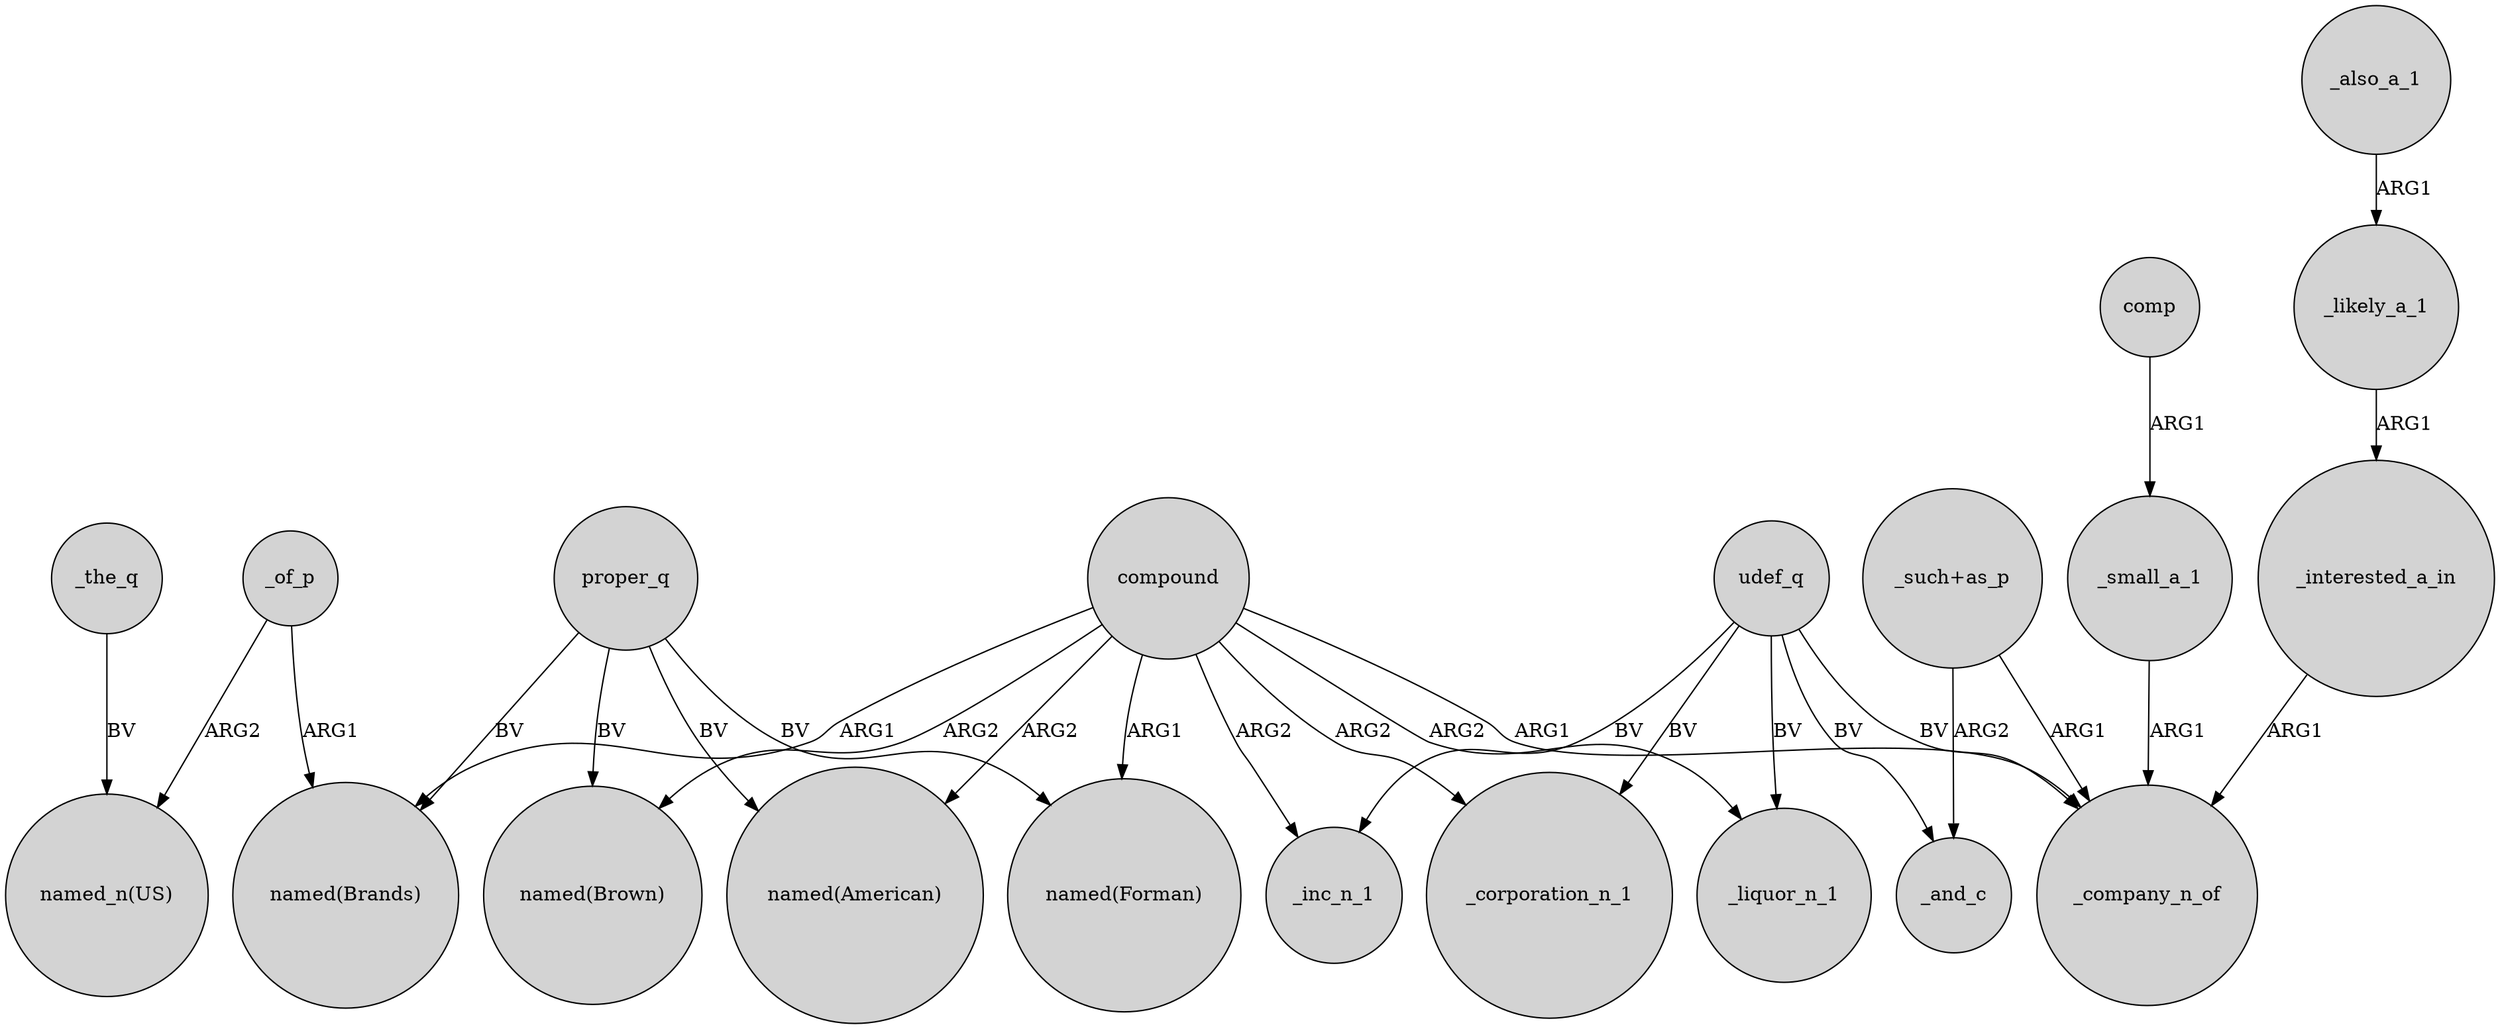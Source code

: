 digraph {
	node [shape=circle style=filled]
	_likely_a_1 -> _interested_a_in [label=ARG1]
	compound -> "named(Brands)" [label=ARG1]
	udef_q -> _inc_n_1 [label=BV]
	_of_p -> "named_n(US)" [label=ARG2]
	proper_q -> "named(American)" [label=BV]
	_also_a_1 -> _likely_a_1 [label=ARG1]
	compound -> _corporation_n_1 [label=ARG2]
	_interested_a_in -> _company_n_of [label=ARG1]
	proper_q -> "named(Brown)" [label=BV]
	compound -> "named(American)" [label=ARG2]
	_the_q -> "named_n(US)" [label=BV]
	compound -> "named(Forman)" [label=ARG1]
	compound -> _company_n_of [label=ARG1]
	udef_q -> _corporation_n_1 [label=BV]
	proper_q -> "named(Forman)" [label=BV]
	"_such+as_p" -> _and_c [label=ARG2]
	_of_p -> "named(Brands)" [label=ARG1]
	comp -> _small_a_1 [label=ARG1]
	"_such+as_p" -> _company_n_of [label=ARG1]
	compound -> "named(Brown)" [label=ARG2]
	_small_a_1 -> _company_n_of [label=ARG1]
	udef_q -> _liquor_n_1 [label=BV]
	udef_q -> _company_n_of [label=BV]
	udef_q -> _and_c [label=BV]
	compound -> _liquor_n_1 [label=ARG2]
	compound -> _inc_n_1 [label=ARG2]
	proper_q -> "named(Brands)" [label=BV]
}
